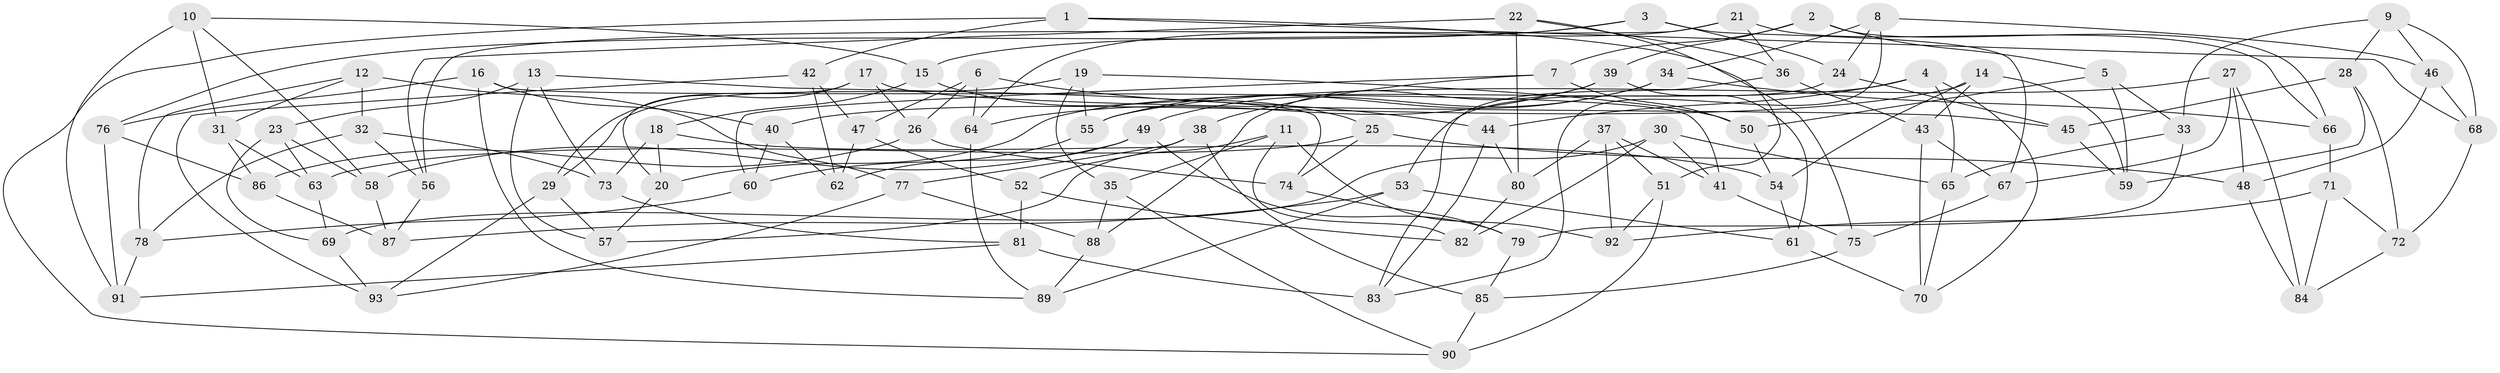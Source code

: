 // Generated by graph-tools (version 1.1) at 2025/57/03/09/25 04:57:53]
// undirected, 93 vertices, 186 edges
graph export_dot {
graph [start="1"]
  node [color=gray90,style=filled];
  1;
  2;
  3;
  4;
  5;
  6;
  7;
  8;
  9;
  10;
  11;
  12;
  13;
  14;
  15;
  16;
  17;
  18;
  19;
  20;
  21;
  22;
  23;
  24;
  25;
  26;
  27;
  28;
  29;
  30;
  31;
  32;
  33;
  34;
  35;
  36;
  37;
  38;
  39;
  40;
  41;
  42;
  43;
  44;
  45;
  46;
  47;
  48;
  49;
  50;
  51;
  52;
  53;
  54;
  55;
  56;
  57;
  58;
  59;
  60;
  61;
  62;
  63;
  64;
  65;
  66;
  67;
  68;
  69;
  70;
  71;
  72;
  73;
  74;
  75;
  76;
  77;
  78;
  79;
  80;
  81;
  82;
  83;
  84;
  85;
  86;
  87;
  88;
  89;
  90;
  91;
  92;
  93;
  1 -- 42;
  1 -- 90;
  1 -- 68;
  1 -- 75;
  2 -- 7;
  2 -- 66;
  2 -- 39;
  2 -- 5;
  3 -- 67;
  3 -- 15;
  3 -- 24;
  3 -- 76;
  4 -- 65;
  4 -- 20;
  4 -- 44;
  4 -- 70;
  5 -- 59;
  5 -- 33;
  5 -- 50;
  6 -- 47;
  6 -- 26;
  6 -- 64;
  6 -- 44;
  7 -- 60;
  7 -- 38;
  7 -- 50;
  8 -- 46;
  8 -- 24;
  8 -- 34;
  8 -- 83;
  9 -- 46;
  9 -- 33;
  9 -- 28;
  9 -- 68;
  10 -- 91;
  10 -- 58;
  10 -- 15;
  10 -- 31;
  11 -- 82;
  11 -- 35;
  11 -- 92;
  11 -- 57;
  12 -- 31;
  12 -- 32;
  12 -- 77;
  12 -- 78;
  13 -- 73;
  13 -- 57;
  13 -- 23;
  13 -- 74;
  14 -- 59;
  14 -- 43;
  14 -- 40;
  14 -- 54;
  15 -- 25;
  15 -- 18;
  16 -- 76;
  16 -- 40;
  16 -- 89;
  16 -- 41;
  17 -- 20;
  17 -- 29;
  17 -- 45;
  17 -- 26;
  18 -- 54;
  18 -- 20;
  18 -- 73;
  19 -- 55;
  19 -- 29;
  19 -- 50;
  19 -- 35;
  20 -- 57;
  21 -- 64;
  21 -- 56;
  21 -- 36;
  21 -- 66;
  22 -- 36;
  22 -- 51;
  22 -- 56;
  22 -- 80;
  23 -- 69;
  23 -- 63;
  23 -- 58;
  24 -- 45;
  24 -- 53;
  25 -- 63;
  25 -- 48;
  25 -- 74;
  26 -- 86;
  26 -- 74;
  27 -- 67;
  27 -- 48;
  27 -- 84;
  27 -- 55;
  28 -- 72;
  28 -- 59;
  28 -- 45;
  29 -- 57;
  29 -- 93;
  30 -- 82;
  30 -- 41;
  30 -- 69;
  30 -- 65;
  31 -- 63;
  31 -- 86;
  32 -- 56;
  32 -- 78;
  32 -- 73;
  33 -- 79;
  33 -- 65;
  34 -- 55;
  34 -- 66;
  34 -- 49;
  35 -- 88;
  35 -- 90;
  36 -- 83;
  36 -- 43;
  37 -- 51;
  37 -- 80;
  37 -- 92;
  37 -- 41;
  38 -- 85;
  38 -- 52;
  38 -- 77;
  39 -- 64;
  39 -- 61;
  39 -- 88;
  40 -- 60;
  40 -- 62;
  41 -- 75;
  42 -- 47;
  42 -- 93;
  42 -- 62;
  43 -- 70;
  43 -- 67;
  44 -- 83;
  44 -- 80;
  45 -- 59;
  46 -- 48;
  46 -- 68;
  47 -- 62;
  47 -- 52;
  48 -- 84;
  49 -- 62;
  49 -- 79;
  49 -- 58;
  50 -- 54;
  51 -- 90;
  51 -- 92;
  52 -- 82;
  52 -- 81;
  53 -- 89;
  53 -- 87;
  53 -- 61;
  54 -- 61;
  55 -- 60;
  56 -- 87;
  58 -- 87;
  60 -- 78;
  61 -- 70;
  63 -- 69;
  64 -- 89;
  65 -- 70;
  66 -- 71;
  67 -- 75;
  68 -- 72;
  69 -- 93;
  71 -- 84;
  71 -- 72;
  71 -- 92;
  72 -- 84;
  73 -- 81;
  74 -- 79;
  75 -- 85;
  76 -- 86;
  76 -- 91;
  77 -- 93;
  77 -- 88;
  78 -- 91;
  79 -- 85;
  80 -- 82;
  81 -- 83;
  81 -- 91;
  85 -- 90;
  86 -- 87;
  88 -- 89;
}
